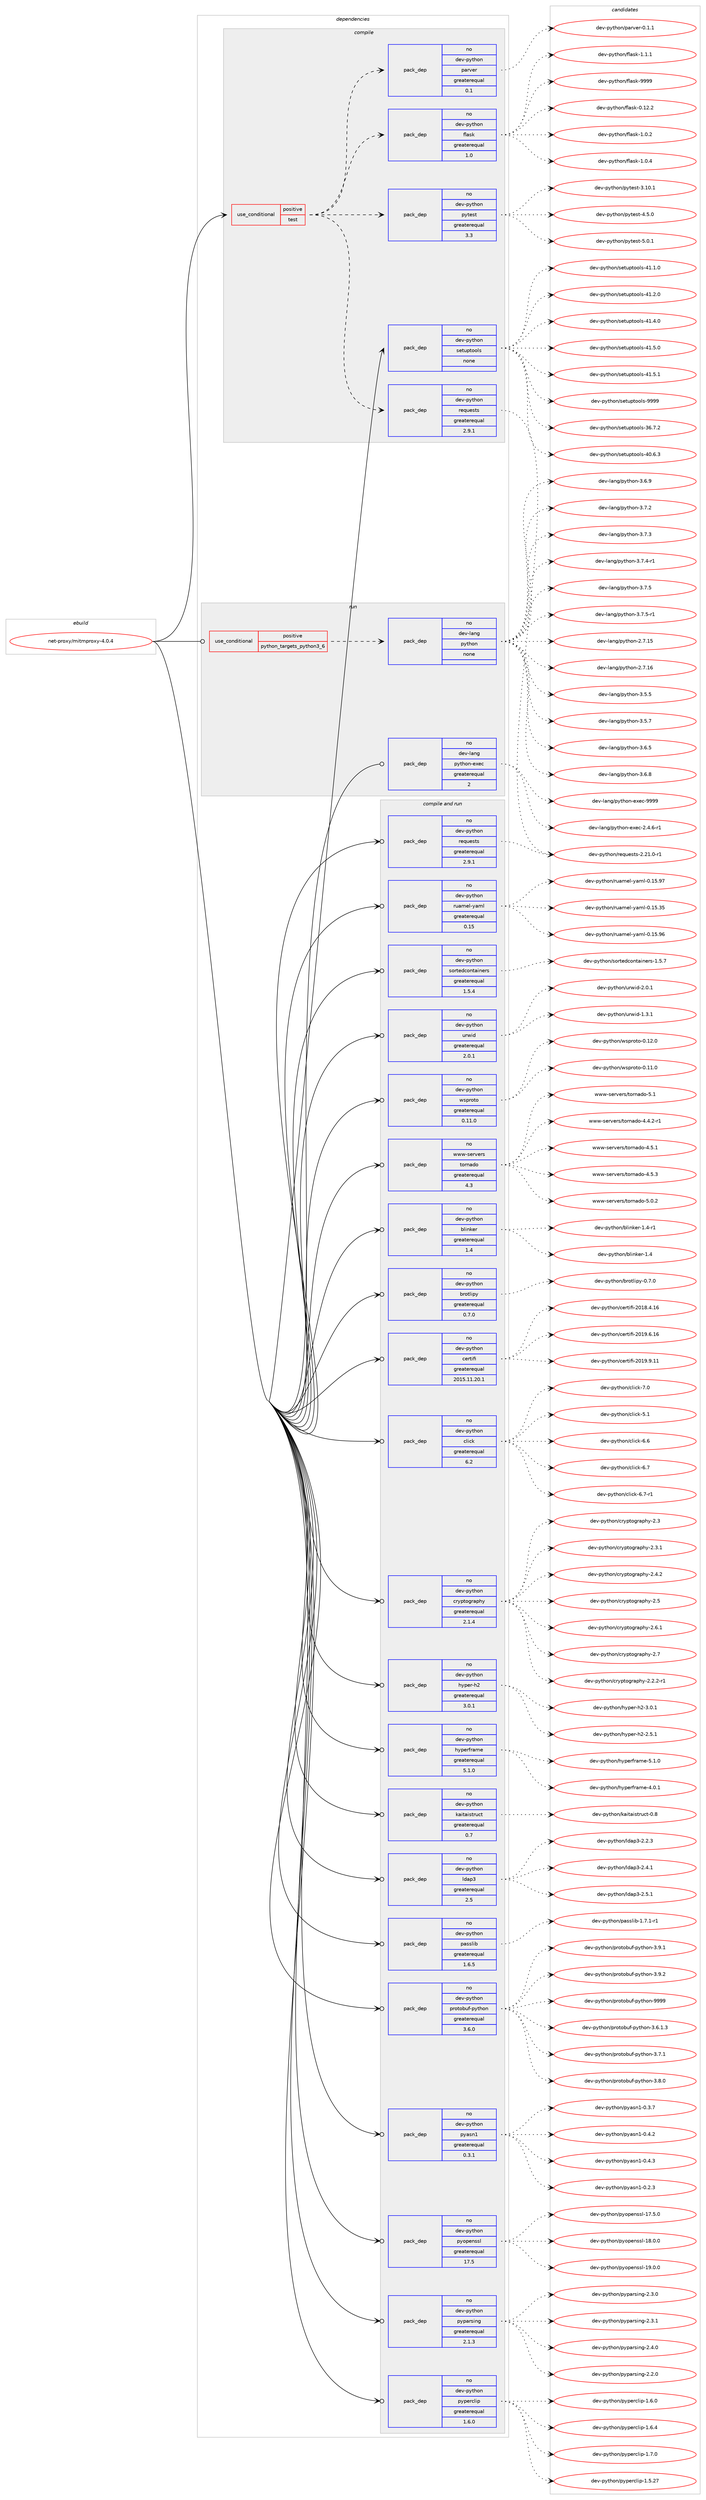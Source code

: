 digraph prolog {

# *************
# Graph options
# *************

newrank=true;
concentrate=true;
compound=true;
graph [rankdir=LR,fontname=Helvetica,fontsize=10,ranksep=1.5];#, ranksep=2.5, nodesep=0.2];
edge  [arrowhead=vee];
node  [fontname=Helvetica,fontsize=10];

# **********
# The ebuild
# **********

subgraph cluster_leftcol {
color=gray;
rank=same;
label=<<i>ebuild</i>>;
id [label="net-proxy/mitmproxy-4.0.4", color=red, width=4, href="../net-proxy/mitmproxy-4.0.4.svg"];
}

# ****************
# The dependencies
# ****************

subgraph cluster_midcol {
color=gray;
label=<<i>dependencies</i>>;
subgraph cluster_compile {
fillcolor="#eeeeee";
style=filled;
label=<<i>compile</i>>;
subgraph cond205374 {
dependency842184 [label=<<TABLE BORDER="0" CELLBORDER="1" CELLSPACING="0" CELLPADDING="4"><TR><TD ROWSPAN="3" CELLPADDING="10">use_conditional</TD></TR><TR><TD>positive</TD></TR><TR><TD>test</TD></TR></TABLE>>, shape=none, color=red];
subgraph pack621955 {
dependency842185 [label=<<TABLE BORDER="0" CELLBORDER="1" CELLSPACING="0" CELLPADDING="4" WIDTH="220"><TR><TD ROWSPAN="6" CELLPADDING="30">pack_dep</TD></TR><TR><TD WIDTH="110">no</TD></TR><TR><TD>dev-python</TD></TR><TR><TD>flask</TD></TR><TR><TD>greaterequal</TD></TR><TR><TD>1.0</TD></TR></TABLE>>, shape=none, color=blue];
}
dependency842184:e -> dependency842185:w [weight=20,style="dashed",arrowhead="vee"];
subgraph pack621956 {
dependency842186 [label=<<TABLE BORDER="0" CELLBORDER="1" CELLSPACING="0" CELLPADDING="4" WIDTH="220"><TR><TD ROWSPAN="6" CELLPADDING="30">pack_dep</TD></TR><TR><TD WIDTH="110">no</TD></TR><TR><TD>dev-python</TD></TR><TR><TD>parver</TD></TR><TR><TD>greaterequal</TD></TR><TR><TD>0.1</TD></TR></TABLE>>, shape=none, color=blue];
}
dependency842184:e -> dependency842186:w [weight=20,style="dashed",arrowhead="vee"];
subgraph pack621957 {
dependency842187 [label=<<TABLE BORDER="0" CELLBORDER="1" CELLSPACING="0" CELLPADDING="4" WIDTH="220"><TR><TD ROWSPAN="6" CELLPADDING="30">pack_dep</TD></TR><TR><TD WIDTH="110">no</TD></TR><TR><TD>dev-python</TD></TR><TR><TD>pytest</TD></TR><TR><TD>greaterequal</TD></TR><TR><TD>3.3</TD></TR></TABLE>>, shape=none, color=blue];
}
dependency842184:e -> dependency842187:w [weight=20,style="dashed",arrowhead="vee"];
subgraph pack621958 {
dependency842188 [label=<<TABLE BORDER="0" CELLBORDER="1" CELLSPACING="0" CELLPADDING="4" WIDTH="220"><TR><TD ROWSPAN="6" CELLPADDING="30">pack_dep</TD></TR><TR><TD WIDTH="110">no</TD></TR><TR><TD>dev-python</TD></TR><TR><TD>requests</TD></TR><TR><TD>greaterequal</TD></TR><TR><TD>2.9.1</TD></TR></TABLE>>, shape=none, color=blue];
}
dependency842184:e -> dependency842188:w [weight=20,style="dashed",arrowhead="vee"];
}
id:e -> dependency842184:w [weight=20,style="solid",arrowhead="vee"];
subgraph pack621959 {
dependency842189 [label=<<TABLE BORDER="0" CELLBORDER="1" CELLSPACING="0" CELLPADDING="4" WIDTH="220"><TR><TD ROWSPAN="6" CELLPADDING="30">pack_dep</TD></TR><TR><TD WIDTH="110">no</TD></TR><TR><TD>dev-python</TD></TR><TR><TD>setuptools</TD></TR><TR><TD>none</TD></TR><TR><TD></TD></TR></TABLE>>, shape=none, color=blue];
}
id:e -> dependency842189:w [weight=20,style="solid",arrowhead="vee"];
}
subgraph cluster_compileandrun {
fillcolor="#eeeeee";
style=filled;
label=<<i>compile and run</i>>;
subgraph pack621960 {
dependency842190 [label=<<TABLE BORDER="0" CELLBORDER="1" CELLSPACING="0" CELLPADDING="4" WIDTH="220"><TR><TD ROWSPAN="6" CELLPADDING="30">pack_dep</TD></TR><TR><TD WIDTH="110">no</TD></TR><TR><TD>dev-python</TD></TR><TR><TD>blinker</TD></TR><TR><TD>greaterequal</TD></TR><TR><TD>1.4</TD></TR></TABLE>>, shape=none, color=blue];
}
id:e -> dependency842190:w [weight=20,style="solid",arrowhead="odotvee"];
subgraph pack621961 {
dependency842191 [label=<<TABLE BORDER="0" CELLBORDER="1" CELLSPACING="0" CELLPADDING="4" WIDTH="220"><TR><TD ROWSPAN="6" CELLPADDING="30">pack_dep</TD></TR><TR><TD WIDTH="110">no</TD></TR><TR><TD>dev-python</TD></TR><TR><TD>brotlipy</TD></TR><TR><TD>greaterequal</TD></TR><TR><TD>0.7.0</TD></TR></TABLE>>, shape=none, color=blue];
}
id:e -> dependency842191:w [weight=20,style="solid",arrowhead="odotvee"];
subgraph pack621962 {
dependency842192 [label=<<TABLE BORDER="0" CELLBORDER="1" CELLSPACING="0" CELLPADDING="4" WIDTH="220"><TR><TD ROWSPAN="6" CELLPADDING="30">pack_dep</TD></TR><TR><TD WIDTH="110">no</TD></TR><TR><TD>dev-python</TD></TR><TR><TD>certifi</TD></TR><TR><TD>greaterequal</TD></TR><TR><TD>2015.11.20.1</TD></TR></TABLE>>, shape=none, color=blue];
}
id:e -> dependency842192:w [weight=20,style="solid",arrowhead="odotvee"];
subgraph pack621963 {
dependency842193 [label=<<TABLE BORDER="0" CELLBORDER="1" CELLSPACING="0" CELLPADDING="4" WIDTH="220"><TR><TD ROWSPAN="6" CELLPADDING="30">pack_dep</TD></TR><TR><TD WIDTH="110">no</TD></TR><TR><TD>dev-python</TD></TR><TR><TD>click</TD></TR><TR><TD>greaterequal</TD></TR><TR><TD>6.2</TD></TR></TABLE>>, shape=none, color=blue];
}
id:e -> dependency842193:w [weight=20,style="solid",arrowhead="odotvee"];
subgraph pack621964 {
dependency842194 [label=<<TABLE BORDER="0" CELLBORDER="1" CELLSPACING="0" CELLPADDING="4" WIDTH="220"><TR><TD ROWSPAN="6" CELLPADDING="30">pack_dep</TD></TR><TR><TD WIDTH="110">no</TD></TR><TR><TD>dev-python</TD></TR><TR><TD>cryptography</TD></TR><TR><TD>greaterequal</TD></TR><TR><TD>2.1.4</TD></TR></TABLE>>, shape=none, color=blue];
}
id:e -> dependency842194:w [weight=20,style="solid",arrowhead="odotvee"];
subgraph pack621965 {
dependency842195 [label=<<TABLE BORDER="0" CELLBORDER="1" CELLSPACING="0" CELLPADDING="4" WIDTH="220"><TR><TD ROWSPAN="6" CELLPADDING="30">pack_dep</TD></TR><TR><TD WIDTH="110">no</TD></TR><TR><TD>dev-python</TD></TR><TR><TD>hyper-h2</TD></TR><TR><TD>greaterequal</TD></TR><TR><TD>3.0.1</TD></TR></TABLE>>, shape=none, color=blue];
}
id:e -> dependency842195:w [weight=20,style="solid",arrowhead="odotvee"];
subgraph pack621966 {
dependency842196 [label=<<TABLE BORDER="0" CELLBORDER="1" CELLSPACING="0" CELLPADDING="4" WIDTH="220"><TR><TD ROWSPAN="6" CELLPADDING="30">pack_dep</TD></TR><TR><TD WIDTH="110">no</TD></TR><TR><TD>dev-python</TD></TR><TR><TD>hyperframe</TD></TR><TR><TD>greaterequal</TD></TR><TR><TD>5.1.0</TD></TR></TABLE>>, shape=none, color=blue];
}
id:e -> dependency842196:w [weight=20,style="solid",arrowhead="odotvee"];
subgraph pack621967 {
dependency842197 [label=<<TABLE BORDER="0" CELLBORDER="1" CELLSPACING="0" CELLPADDING="4" WIDTH="220"><TR><TD ROWSPAN="6" CELLPADDING="30">pack_dep</TD></TR><TR><TD WIDTH="110">no</TD></TR><TR><TD>dev-python</TD></TR><TR><TD>kaitaistruct</TD></TR><TR><TD>greaterequal</TD></TR><TR><TD>0.7</TD></TR></TABLE>>, shape=none, color=blue];
}
id:e -> dependency842197:w [weight=20,style="solid",arrowhead="odotvee"];
subgraph pack621968 {
dependency842198 [label=<<TABLE BORDER="0" CELLBORDER="1" CELLSPACING="0" CELLPADDING="4" WIDTH="220"><TR><TD ROWSPAN="6" CELLPADDING="30">pack_dep</TD></TR><TR><TD WIDTH="110">no</TD></TR><TR><TD>dev-python</TD></TR><TR><TD>ldap3</TD></TR><TR><TD>greaterequal</TD></TR><TR><TD>2.5</TD></TR></TABLE>>, shape=none, color=blue];
}
id:e -> dependency842198:w [weight=20,style="solid",arrowhead="odotvee"];
subgraph pack621969 {
dependency842199 [label=<<TABLE BORDER="0" CELLBORDER="1" CELLSPACING="0" CELLPADDING="4" WIDTH="220"><TR><TD ROWSPAN="6" CELLPADDING="30">pack_dep</TD></TR><TR><TD WIDTH="110">no</TD></TR><TR><TD>dev-python</TD></TR><TR><TD>passlib</TD></TR><TR><TD>greaterequal</TD></TR><TR><TD>1.6.5</TD></TR></TABLE>>, shape=none, color=blue];
}
id:e -> dependency842199:w [weight=20,style="solid",arrowhead="odotvee"];
subgraph pack621970 {
dependency842200 [label=<<TABLE BORDER="0" CELLBORDER="1" CELLSPACING="0" CELLPADDING="4" WIDTH="220"><TR><TD ROWSPAN="6" CELLPADDING="30">pack_dep</TD></TR><TR><TD WIDTH="110">no</TD></TR><TR><TD>dev-python</TD></TR><TR><TD>protobuf-python</TD></TR><TR><TD>greaterequal</TD></TR><TR><TD>3.6.0</TD></TR></TABLE>>, shape=none, color=blue];
}
id:e -> dependency842200:w [weight=20,style="solid",arrowhead="odotvee"];
subgraph pack621971 {
dependency842201 [label=<<TABLE BORDER="0" CELLBORDER="1" CELLSPACING="0" CELLPADDING="4" WIDTH="220"><TR><TD ROWSPAN="6" CELLPADDING="30">pack_dep</TD></TR><TR><TD WIDTH="110">no</TD></TR><TR><TD>dev-python</TD></TR><TR><TD>pyasn1</TD></TR><TR><TD>greaterequal</TD></TR><TR><TD>0.3.1</TD></TR></TABLE>>, shape=none, color=blue];
}
id:e -> dependency842201:w [weight=20,style="solid",arrowhead="odotvee"];
subgraph pack621972 {
dependency842202 [label=<<TABLE BORDER="0" CELLBORDER="1" CELLSPACING="0" CELLPADDING="4" WIDTH="220"><TR><TD ROWSPAN="6" CELLPADDING="30">pack_dep</TD></TR><TR><TD WIDTH="110">no</TD></TR><TR><TD>dev-python</TD></TR><TR><TD>pyopenssl</TD></TR><TR><TD>greaterequal</TD></TR><TR><TD>17.5</TD></TR></TABLE>>, shape=none, color=blue];
}
id:e -> dependency842202:w [weight=20,style="solid",arrowhead="odotvee"];
subgraph pack621973 {
dependency842203 [label=<<TABLE BORDER="0" CELLBORDER="1" CELLSPACING="0" CELLPADDING="4" WIDTH="220"><TR><TD ROWSPAN="6" CELLPADDING="30">pack_dep</TD></TR><TR><TD WIDTH="110">no</TD></TR><TR><TD>dev-python</TD></TR><TR><TD>pyparsing</TD></TR><TR><TD>greaterequal</TD></TR><TR><TD>2.1.3</TD></TR></TABLE>>, shape=none, color=blue];
}
id:e -> dependency842203:w [weight=20,style="solid",arrowhead="odotvee"];
subgraph pack621974 {
dependency842204 [label=<<TABLE BORDER="0" CELLBORDER="1" CELLSPACING="0" CELLPADDING="4" WIDTH="220"><TR><TD ROWSPAN="6" CELLPADDING="30">pack_dep</TD></TR><TR><TD WIDTH="110">no</TD></TR><TR><TD>dev-python</TD></TR><TR><TD>pyperclip</TD></TR><TR><TD>greaterequal</TD></TR><TR><TD>1.6.0</TD></TR></TABLE>>, shape=none, color=blue];
}
id:e -> dependency842204:w [weight=20,style="solid",arrowhead="odotvee"];
subgraph pack621975 {
dependency842205 [label=<<TABLE BORDER="0" CELLBORDER="1" CELLSPACING="0" CELLPADDING="4" WIDTH="220"><TR><TD ROWSPAN="6" CELLPADDING="30">pack_dep</TD></TR><TR><TD WIDTH="110">no</TD></TR><TR><TD>dev-python</TD></TR><TR><TD>requests</TD></TR><TR><TD>greaterequal</TD></TR><TR><TD>2.9.1</TD></TR></TABLE>>, shape=none, color=blue];
}
id:e -> dependency842205:w [weight=20,style="solid",arrowhead="odotvee"];
subgraph pack621976 {
dependency842206 [label=<<TABLE BORDER="0" CELLBORDER="1" CELLSPACING="0" CELLPADDING="4" WIDTH="220"><TR><TD ROWSPAN="6" CELLPADDING="30">pack_dep</TD></TR><TR><TD WIDTH="110">no</TD></TR><TR><TD>dev-python</TD></TR><TR><TD>ruamel-yaml</TD></TR><TR><TD>greaterequal</TD></TR><TR><TD>0.15</TD></TR></TABLE>>, shape=none, color=blue];
}
id:e -> dependency842206:w [weight=20,style="solid",arrowhead="odotvee"];
subgraph pack621977 {
dependency842207 [label=<<TABLE BORDER="0" CELLBORDER="1" CELLSPACING="0" CELLPADDING="4" WIDTH="220"><TR><TD ROWSPAN="6" CELLPADDING="30">pack_dep</TD></TR><TR><TD WIDTH="110">no</TD></TR><TR><TD>dev-python</TD></TR><TR><TD>sortedcontainers</TD></TR><TR><TD>greaterequal</TD></TR><TR><TD>1.5.4</TD></TR></TABLE>>, shape=none, color=blue];
}
id:e -> dependency842207:w [weight=20,style="solid",arrowhead="odotvee"];
subgraph pack621978 {
dependency842208 [label=<<TABLE BORDER="0" CELLBORDER="1" CELLSPACING="0" CELLPADDING="4" WIDTH="220"><TR><TD ROWSPAN="6" CELLPADDING="30">pack_dep</TD></TR><TR><TD WIDTH="110">no</TD></TR><TR><TD>dev-python</TD></TR><TR><TD>urwid</TD></TR><TR><TD>greaterequal</TD></TR><TR><TD>2.0.1</TD></TR></TABLE>>, shape=none, color=blue];
}
id:e -> dependency842208:w [weight=20,style="solid",arrowhead="odotvee"];
subgraph pack621979 {
dependency842209 [label=<<TABLE BORDER="0" CELLBORDER="1" CELLSPACING="0" CELLPADDING="4" WIDTH="220"><TR><TD ROWSPAN="6" CELLPADDING="30">pack_dep</TD></TR><TR><TD WIDTH="110">no</TD></TR><TR><TD>dev-python</TD></TR><TR><TD>wsproto</TD></TR><TR><TD>greaterequal</TD></TR><TR><TD>0.11.0</TD></TR></TABLE>>, shape=none, color=blue];
}
id:e -> dependency842209:w [weight=20,style="solid",arrowhead="odotvee"];
subgraph pack621980 {
dependency842210 [label=<<TABLE BORDER="0" CELLBORDER="1" CELLSPACING="0" CELLPADDING="4" WIDTH="220"><TR><TD ROWSPAN="6" CELLPADDING="30">pack_dep</TD></TR><TR><TD WIDTH="110">no</TD></TR><TR><TD>www-servers</TD></TR><TR><TD>tornado</TD></TR><TR><TD>greaterequal</TD></TR><TR><TD>4.3</TD></TR></TABLE>>, shape=none, color=blue];
}
id:e -> dependency842210:w [weight=20,style="solid",arrowhead="odotvee"];
}
subgraph cluster_run {
fillcolor="#eeeeee";
style=filled;
label=<<i>run</i>>;
subgraph cond205375 {
dependency842211 [label=<<TABLE BORDER="0" CELLBORDER="1" CELLSPACING="0" CELLPADDING="4"><TR><TD ROWSPAN="3" CELLPADDING="10">use_conditional</TD></TR><TR><TD>positive</TD></TR><TR><TD>python_targets_python3_6</TD></TR></TABLE>>, shape=none, color=red];
subgraph pack621981 {
dependency842212 [label=<<TABLE BORDER="0" CELLBORDER="1" CELLSPACING="0" CELLPADDING="4" WIDTH="220"><TR><TD ROWSPAN="6" CELLPADDING="30">pack_dep</TD></TR><TR><TD WIDTH="110">no</TD></TR><TR><TD>dev-lang</TD></TR><TR><TD>python</TD></TR><TR><TD>none</TD></TR><TR><TD></TD></TR></TABLE>>, shape=none, color=blue];
}
dependency842211:e -> dependency842212:w [weight=20,style="dashed",arrowhead="vee"];
}
id:e -> dependency842211:w [weight=20,style="solid",arrowhead="odot"];
subgraph pack621982 {
dependency842213 [label=<<TABLE BORDER="0" CELLBORDER="1" CELLSPACING="0" CELLPADDING="4" WIDTH="220"><TR><TD ROWSPAN="6" CELLPADDING="30">pack_dep</TD></TR><TR><TD WIDTH="110">no</TD></TR><TR><TD>dev-lang</TD></TR><TR><TD>python-exec</TD></TR><TR><TD>greaterequal</TD></TR><TR><TD>2</TD></TR></TABLE>>, shape=none, color=blue];
}
id:e -> dependency842213:w [weight=20,style="solid",arrowhead="odot"];
}
}

# **************
# The candidates
# **************

subgraph cluster_choices {
rank=same;
color=gray;
label=<<i>candidates</i>>;

subgraph choice621955 {
color=black;
nodesep=1;
choice10010111845112121116104111110471021089711510745484649504650 [label="dev-python/flask-0.12.2", color=red, width=4,href="../dev-python/flask-0.12.2.svg"];
choice100101118451121211161041111104710210897115107454946484650 [label="dev-python/flask-1.0.2", color=red, width=4,href="../dev-python/flask-1.0.2.svg"];
choice100101118451121211161041111104710210897115107454946484652 [label="dev-python/flask-1.0.4", color=red, width=4,href="../dev-python/flask-1.0.4.svg"];
choice100101118451121211161041111104710210897115107454946494649 [label="dev-python/flask-1.1.1", color=red, width=4,href="../dev-python/flask-1.1.1.svg"];
choice1001011184511212111610411111047102108971151074557575757 [label="dev-python/flask-9999", color=red, width=4,href="../dev-python/flask-9999.svg"];
dependency842185:e -> choice10010111845112121116104111110471021089711510745484649504650:w [style=dotted,weight="100"];
dependency842185:e -> choice100101118451121211161041111104710210897115107454946484650:w [style=dotted,weight="100"];
dependency842185:e -> choice100101118451121211161041111104710210897115107454946484652:w [style=dotted,weight="100"];
dependency842185:e -> choice100101118451121211161041111104710210897115107454946494649:w [style=dotted,weight="100"];
dependency842185:e -> choice1001011184511212111610411111047102108971151074557575757:w [style=dotted,weight="100"];
}
subgraph choice621956 {
color=black;
nodesep=1;
choice100101118451121211161041111104711297114118101114454846494649 [label="dev-python/parver-0.1.1", color=red, width=4,href="../dev-python/parver-0.1.1.svg"];
dependency842186:e -> choice100101118451121211161041111104711297114118101114454846494649:w [style=dotted,weight="100"];
}
subgraph choice621957 {
color=black;
nodesep=1;
choice100101118451121211161041111104711212111610111511645514649484649 [label="dev-python/pytest-3.10.1", color=red, width=4,href="../dev-python/pytest-3.10.1.svg"];
choice1001011184511212111610411111047112121116101115116455246534648 [label="dev-python/pytest-4.5.0", color=red, width=4,href="../dev-python/pytest-4.5.0.svg"];
choice1001011184511212111610411111047112121116101115116455346484649 [label="dev-python/pytest-5.0.1", color=red, width=4,href="../dev-python/pytest-5.0.1.svg"];
dependency842187:e -> choice100101118451121211161041111104711212111610111511645514649484649:w [style=dotted,weight="100"];
dependency842187:e -> choice1001011184511212111610411111047112121116101115116455246534648:w [style=dotted,weight="100"];
dependency842187:e -> choice1001011184511212111610411111047112121116101115116455346484649:w [style=dotted,weight="100"];
}
subgraph choice621958 {
color=black;
nodesep=1;
choice1001011184511212111610411111047114101113117101115116115455046504946484511449 [label="dev-python/requests-2.21.0-r1", color=red, width=4,href="../dev-python/requests-2.21.0-r1.svg"];
dependency842188:e -> choice1001011184511212111610411111047114101113117101115116115455046504946484511449:w [style=dotted,weight="100"];
}
subgraph choice621959 {
color=black;
nodesep=1;
choice100101118451121211161041111104711510111611711211611111110811545515446554650 [label="dev-python/setuptools-36.7.2", color=red, width=4,href="../dev-python/setuptools-36.7.2.svg"];
choice100101118451121211161041111104711510111611711211611111110811545524846544651 [label="dev-python/setuptools-40.6.3", color=red, width=4,href="../dev-python/setuptools-40.6.3.svg"];
choice100101118451121211161041111104711510111611711211611111110811545524946494648 [label="dev-python/setuptools-41.1.0", color=red, width=4,href="../dev-python/setuptools-41.1.0.svg"];
choice100101118451121211161041111104711510111611711211611111110811545524946504648 [label="dev-python/setuptools-41.2.0", color=red, width=4,href="../dev-python/setuptools-41.2.0.svg"];
choice100101118451121211161041111104711510111611711211611111110811545524946524648 [label="dev-python/setuptools-41.4.0", color=red, width=4,href="../dev-python/setuptools-41.4.0.svg"];
choice100101118451121211161041111104711510111611711211611111110811545524946534648 [label="dev-python/setuptools-41.5.0", color=red, width=4,href="../dev-python/setuptools-41.5.0.svg"];
choice100101118451121211161041111104711510111611711211611111110811545524946534649 [label="dev-python/setuptools-41.5.1", color=red, width=4,href="../dev-python/setuptools-41.5.1.svg"];
choice10010111845112121116104111110471151011161171121161111111081154557575757 [label="dev-python/setuptools-9999", color=red, width=4,href="../dev-python/setuptools-9999.svg"];
dependency842189:e -> choice100101118451121211161041111104711510111611711211611111110811545515446554650:w [style=dotted,weight="100"];
dependency842189:e -> choice100101118451121211161041111104711510111611711211611111110811545524846544651:w [style=dotted,weight="100"];
dependency842189:e -> choice100101118451121211161041111104711510111611711211611111110811545524946494648:w [style=dotted,weight="100"];
dependency842189:e -> choice100101118451121211161041111104711510111611711211611111110811545524946504648:w [style=dotted,weight="100"];
dependency842189:e -> choice100101118451121211161041111104711510111611711211611111110811545524946524648:w [style=dotted,weight="100"];
dependency842189:e -> choice100101118451121211161041111104711510111611711211611111110811545524946534648:w [style=dotted,weight="100"];
dependency842189:e -> choice100101118451121211161041111104711510111611711211611111110811545524946534649:w [style=dotted,weight="100"];
dependency842189:e -> choice10010111845112121116104111110471151011161171121161111111081154557575757:w [style=dotted,weight="100"];
}
subgraph choice621960 {
color=black;
nodesep=1;
choice10010111845112121116104111110479810810511010710111445494652 [label="dev-python/blinker-1.4", color=red, width=4,href="../dev-python/blinker-1.4.svg"];
choice100101118451121211161041111104798108105110107101114454946524511449 [label="dev-python/blinker-1.4-r1", color=red, width=4,href="../dev-python/blinker-1.4-r1.svg"];
dependency842190:e -> choice10010111845112121116104111110479810810511010710111445494652:w [style=dotted,weight="100"];
dependency842190:e -> choice100101118451121211161041111104798108105110107101114454946524511449:w [style=dotted,weight="100"];
}
subgraph choice621961 {
color=black;
nodesep=1;
choice100101118451121211161041111104798114111116108105112121454846554648 [label="dev-python/brotlipy-0.7.0", color=red, width=4,href="../dev-python/brotlipy-0.7.0.svg"];
dependency842191:e -> choice100101118451121211161041111104798114111116108105112121454846554648:w [style=dotted,weight="100"];
}
subgraph choice621962 {
color=black;
nodesep=1;
choice10010111845112121116104111110479910111411610510210545504849564652464954 [label="dev-python/certifi-2018.4.16", color=red, width=4,href="../dev-python/certifi-2018.4.16.svg"];
choice10010111845112121116104111110479910111411610510210545504849574654464954 [label="dev-python/certifi-2019.6.16", color=red, width=4,href="../dev-python/certifi-2019.6.16.svg"];
choice10010111845112121116104111110479910111411610510210545504849574657464949 [label="dev-python/certifi-2019.9.11", color=red, width=4,href="../dev-python/certifi-2019.9.11.svg"];
dependency842192:e -> choice10010111845112121116104111110479910111411610510210545504849564652464954:w [style=dotted,weight="100"];
dependency842192:e -> choice10010111845112121116104111110479910111411610510210545504849574654464954:w [style=dotted,weight="100"];
dependency842192:e -> choice10010111845112121116104111110479910111411610510210545504849574657464949:w [style=dotted,weight="100"];
}
subgraph choice621963 {
color=black;
nodesep=1;
choice1001011184511212111610411111047991081059910745534649 [label="dev-python/click-5.1", color=red, width=4,href="../dev-python/click-5.1.svg"];
choice1001011184511212111610411111047991081059910745544654 [label="dev-python/click-6.6", color=red, width=4,href="../dev-python/click-6.6.svg"];
choice1001011184511212111610411111047991081059910745544655 [label="dev-python/click-6.7", color=red, width=4,href="../dev-python/click-6.7.svg"];
choice10010111845112121116104111110479910810599107455446554511449 [label="dev-python/click-6.7-r1", color=red, width=4,href="../dev-python/click-6.7-r1.svg"];
choice1001011184511212111610411111047991081059910745554648 [label="dev-python/click-7.0", color=red, width=4,href="../dev-python/click-7.0.svg"];
dependency842193:e -> choice1001011184511212111610411111047991081059910745534649:w [style=dotted,weight="100"];
dependency842193:e -> choice1001011184511212111610411111047991081059910745544654:w [style=dotted,weight="100"];
dependency842193:e -> choice1001011184511212111610411111047991081059910745544655:w [style=dotted,weight="100"];
dependency842193:e -> choice10010111845112121116104111110479910810599107455446554511449:w [style=dotted,weight="100"];
dependency842193:e -> choice1001011184511212111610411111047991081059910745554648:w [style=dotted,weight="100"];
}
subgraph choice621964 {
color=black;
nodesep=1;
choice100101118451121211161041111104799114121112116111103114971121041214550465046504511449 [label="dev-python/cryptography-2.2.2-r1", color=red, width=4,href="../dev-python/cryptography-2.2.2-r1.svg"];
choice1001011184511212111610411111047991141211121161111031149711210412145504651 [label="dev-python/cryptography-2.3", color=red, width=4,href="../dev-python/cryptography-2.3.svg"];
choice10010111845112121116104111110479911412111211611110311497112104121455046514649 [label="dev-python/cryptography-2.3.1", color=red, width=4,href="../dev-python/cryptography-2.3.1.svg"];
choice10010111845112121116104111110479911412111211611110311497112104121455046524650 [label="dev-python/cryptography-2.4.2", color=red, width=4,href="../dev-python/cryptography-2.4.2.svg"];
choice1001011184511212111610411111047991141211121161111031149711210412145504653 [label="dev-python/cryptography-2.5", color=red, width=4,href="../dev-python/cryptography-2.5.svg"];
choice10010111845112121116104111110479911412111211611110311497112104121455046544649 [label="dev-python/cryptography-2.6.1", color=red, width=4,href="../dev-python/cryptography-2.6.1.svg"];
choice1001011184511212111610411111047991141211121161111031149711210412145504655 [label="dev-python/cryptography-2.7", color=red, width=4,href="../dev-python/cryptography-2.7.svg"];
dependency842194:e -> choice100101118451121211161041111104799114121112116111103114971121041214550465046504511449:w [style=dotted,weight="100"];
dependency842194:e -> choice1001011184511212111610411111047991141211121161111031149711210412145504651:w [style=dotted,weight="100"];
dependency842194:e -> choice10010111845112121116104111110479911412111211611110311497112104121455046514649:w [style=dotted,weight="100"];
dependency842194:e -> choice10010111845112121116104111110479911412111211611110311497112104121455046524650:w [style=dotted,weight="100"];
dependency842194:e -> choice1001011184511212111610411111047991141211121161111031149711210412145504653:w [style=dotted,weight="100"];
dependency842194:e -> choice10010111845112121116104111110479911412111211611110311497112104121455046544649:w [style=dotted,weight="100"];
dependency842194:e -> choice1001011184511212111610411111047991141211121161111031149711210412145504655:w [style=dotted,weight="100"];
}
subgraph choice621965 {
color=black;
nodesep=1;
choice10010111845112121116104111110471041211121011144510450455046534649 [label="dev-python/hyper-h2-2.5.1", color=red, width=4,href="../dev-python/hyper-h2-2.5.1.svg"];
choice10010111845112121116104111110471041211121011144510450455146484649 [label="dev-python/hyper-h2-3.0.1", color=red, width=4,href="../dev-python/hyper-h2-3.0.1.svg"];
dependency842195:e -> choice10010111845112121116104111110471041211121011144510450455046534649:w [style=dotted,weight="100"];
dependency842195:e -> choice10010111845112121116104111110471041211121011144510450455146484649:w [style=dotted,weight="100"];
}
subgraph choice621966 {
color=black;
nodesep=1;
choice100101118451121211161041111104710412111210111410211497109101455246484649 [label="dev-python/hyperframe-4.0.1", color=red, width=4,href="../dev-python/hyperframe-4.0.1.svg"];
choice100101118451121211161041111104710412111210111410211497109101455346494648 [label="dev-python/hyperframe-5.1.0", color=red, width=4,href="../dev-python/hyperframe-5.1.0.svg"];
dependency842196:e -> choice100101118451121211161041111104710412111210111410211497109101455246484649:w [style=dotted,weight="100"];
dependency842196:e -> choice100101118451121211161041111104710412111210111410211497109101455346494648:w [style=dotted,weight="100"];
}
subgraph choice621967 {
color=black;
nodesep=1;
choice100101118451121211161041111104710797105116971051151161141179911645484656 [label="dev-python/kaitaistruct-0.8", color=red, width=4,href="../dev-python/kaitaistruct-0.8.svg"];
dependency842197:e -> choice100101118451121211161041111104710797105116971051151161141179911645484656:w [style=dotted,weight="100"];
}
subgraph choice621968 {
color=black;
nodesep=1;
choice10010111845112121116104111110471081009711251455046504651 [label="dev-python/ldap3-2.2.3", color=red, width=4,href="../dev-python/ldap3-2.2.3.svg"];
choice10010111845112121116104111110471081009711251455046524649 [label="dev-python/ldap3-2.4.1", color=red, width=4,href="../dev-python/ldap3-2.4.1.svg"];
choice10010111845112121116104111110471081009711251455046534649 [label="dev-python/ldap3-2.5.1", color=red, width=4,href="../dev-python/ldap3-2.5.1.svg"];
dependency842198:e -> choice10010111845112121116104111110471081009711251455046504651:w [style=dotted,weight="100"];
dependency842198:e -> choice10010111845112121116104111110471081009711251455046524649:w [style=dotted,weight="100"];
dependency842198:e -> choice10010111845112121116104111110471081009711251455046534649:w [style=dotted,weight="100"];
}
subgraph choice621969 {
color=black;
nodesep=1;
choice100101118451121211161041111104711297115115108105984549465546494511449 [label="dev-python/passlib-1.7.1-r1", color=red, width=4,href="../dev-python/passlib-1.7.1-r1.svg"];
dependency842199:e -> choice100101118451121211161041111104711297115115108105984549465546494511449:w [style=dotted,weight="100"];
}
subgraph choice621970 {
color=black;
nodesep=1;
choice100101118451121211161041111104711211411111611198117102451121211161041111104551465446494651 [label="dev-python/protobuf-python-3.6.1.3", color=red, width=4,href="../dev-python/protobuf-python-3.6.1.3.svg"];
choice10010111845112121116104111110471121141111161119811710245112121116104111110455146554649 [label="dev-python/protobuf-python-3.7.1", color=red, width=4,href="../dev-python/protobuf-python-3.7.1.svg"];
choice10010111845112121116104111110471121141111161119811710245112121116104111110455146564648 [label="dev-python/protobuf-python-3.8.0", color=red, width=4,href="../dev-python/protobuf-python-3.8.0.svg"];
choice10010111845112121116104111110471121141111161119811710245112121116104111110455146574649 [label="dev-python/protobuf-python-3.9.1", color=red, width=4,href="../dev-python/protobuf-python-3.9.1.svg"];
choice10010111845112121116104111110471121141111161119811710245112121116104111110455146574650 [label="dev-python/protobuf-python-3.9.2", color=red, width=4,href="../dev-python/protobuf-python-3.9.2.svg"];
choice100101118451121211161041111104711211411111611198117102451121211161041111104557575757 [label="dev-python/protobuf-python-9999", color=red, width=4,href="../dev-python/protobuf-python-9999.svg"];
dependency842200:e -> choice100101118451121211161041111104711211411111611198117102451121211161041111104551465446494651:w [style=dotted,weight="100"];
dependency842200:e -> choice10010111845112121116104111110471121141111161119811710245112121116104111110455146554649:w [style=dotted,weight="100"];
dependency842200:e -> choice10010111845112121116104111110471121141111161119811710245112121116104111110455146564648:w [style=dotted,weight="100"];
dependency842200:e -> choice10010111845112121116104111110471121141111161119811710245112121116104111110455146574649:w [style=dotted,weight="100"];
dependency842200:e -> choice10010111845112121116104111110471121141111161119811710245112121116104111110455146574650:w [style=dotted,weight="100"];
dependency842200:e -> choice100101118451121211161041111104711211411111611198117102451121211161041111104557575757:w [style=dotted,weight="100"];
}
subgraph choice621971 {
color=black;
nodesep=1;
choice10010111845112121116104111110471121219711511049454846504651 [label="dev-python/pyasn1-0.2.3", color=red, width=4,href="../dev-python/pyasn1-0.2.3.svg"];
choice10010111845112121116104111110471121219711511049454846514655 [label="dev-python/pyasn1-0.3.7", color=red, width=4,href="../dev-python/pyasn1-0.3.7.svg"];
choice10010111845112121116104111110471121219711511049454846524650 [label="dev-python/pyasn1-0.4.2", color=red, width=4,href="../dev-python/pyasn1-0.4.2.svg"];
choice10010111845112121116104111110471121219711511049454846524651 [label="dev-python/pyasn1-0.4.3", color=red, width=4,href="../dev-python/pyasn1-0.4.3.svg"];
dependency842201:e -> choice10010111845112121116104111110471121219711511049454846504651:w [style=dotted,weight="100"];
dependency842201:e -> choice10010111845112121116104111110471121219711511049454846514655:w [style=dotted,weight="100"];
dependency842201:e -> choice10010111845112121116104111110471121219711511049454846524650:w [style=dotted,weight="100"];
dependency842201:e -> choice10010111845112121116104111110471121219711511049454846524651:w [style=dotted,weight="100"];
}
subgraph choice621972 {
color=black;
nodesep=1;
choice100101118451121211161041111104711212111111210111011511510845495546534648 [label="dev-python/pyopenssl-17.5.0", color=red, width=4,href="../dev-python/pyopenssl-17.5.0.svg"];
choice100101118451121211161041111104711212111111210111011511510845495646484648 [label="dev-python/pyopenssl-18.0.0", color=red, width=4,href="../dev-python/pyopenssl-18.0.0.svg"];
choice100101118451121211161041111104711212111111210111011511510845495746484648 [label="dev-python/pyopenssl-19.0.0", color=red, width=4,href="../dev-python/pyopenssl-19.0.0.svg"];
dependency842202:e -> choice100101118451121211161041111104711212111111210111011511510845495546534648:w [style=dotted,weight="100"];
dependency842202:e -> choice100101118451121211161041111104711212111111210111011511510845495646484648:w [style=dotted,weight="100"];
dependency842202:e -> choice100101118451121211161041111104711212111111210111011511510845495746484648:w [style=dotted,weight="100"];
}
subgraph choice621973 {
color=black;
nodesep=1;
choice100101118451121211161041111104711212111297114115105110103455046504648 [label="dev-python/pyparsing-2.2.0", color=red, width=4,href="../dev-python/pyparsing-2.2.0.svg"];
choice100101118451121211161041111104711212111297114115105110103455046514648 [label="dev-python/pyparsing-2.3.0", color=red, width=4,href="../dev-python/pyparsing-2.3.0.svg"];
choice100101118451121211161041111104711212111297114115105110103455046514649 [label="dev-python/pyparsing-2.3.1", color=red, width=4,href="../dev-python/pyparsing-2.3.1.svg"];
choice100101118451121211161041111104711212111297114115105110103455046524648 [label="dev-python/pyparsing-2.4.0", color=red, width=4,href="../dev-python/pyparsing-2.4.0.svg"];
dependency842203:e -> choice100101118451121211161041111104711212111297114115105110103455046504648:w [style=dotted,weight="100"];
dependency842203:e -> choice100101118451121211161041111104711212111297114115105110103455046514648:w [style=dotted,weight="100"];
dependency842203:e -> choice100101118451121211161041111104711212111297114115105110103455046514649:w [style=dotted,weight="100"];
dependency842203:e -> choice100101118451121211161041111104711212111297114115105110103455046524648:w [style=dotted,weight="100"];
}
subgraph choice621974 {
color=black;
nodesep=1;
choice10010111845112121116104111110471121211121011149910810511245494653465055 [label="dev-python/pyperclip-1.5.27", color=red, width=4,href="../dev-python/pyperclip-1.5.27.svg"];
choice100101118451121211161041111104711212111210111499108105112454946544648 [label="dev-python/pyperclip-1.6.0", color=red, width=4,href="../dev-python/pyperclip-1.6.0.svg"];
choice100101118451121211161041111104711212111210111499108105112454946544652 [label="dev-python/pyperclip-1.6.4", color=red, width=4,href="../dev-python/pyperclip-1.6.4.svg"];
choice100101118451121211161041111104711212111210111499108105112454946554648 [label="dev-python/pyperclip-1.7.0", color=red, width=4,href="../dev-python/pyperclip-1.7.0.svg"];
dependency842204:e -> choice10010111845112121116104111110471121211121011149910810511245494653465055:w [style=dotted,weight="100"];
dependency842204:e -> choice100101118451121211161041111104711212111210111499108105112454946544648:w [style=dotted,weight="100"];
dependency842204:e -> choice100101118451121211161041111104711212111210111499108105112454946544652:w [style=dotted,weight="100"];
dependency842204:e -> choice100101118451121211161041111104711212111210111499108105112454946554648:w [style=dotted,weight="100"];
}
subgraph choice621975 {
color=black;
nodesep=1;
choice1001011184511212111610411111047114101113117101115116115455046504946484511449 [label="dev-python/requests-2.21.0-r1", color=red, width=4,href="../dev-python/requests-2.21.0-r1.svg"];
dependency842205:e -> choice1001011184511212111610411111047114101113117101115116115455046504946484511449:w [style=dotted,weight="100"];
}
subgraph choice621976 {
color=black;
nodesep=1;
choice10010111845112121116104111110471141179710910110845121971091084548464953465153 [label="dev-python/ruamel-yaml-0.15.35", color=red, width=4,href="../dev-python/ruamel-yaml-0.15.35.svg"];
choice10010111845112121116104111110471141179710910110845121971091084548464953465754 [label="dev-python/ruamel-yaml-0.15.96", color=red, width=4,href="../dev-python/ruamel-yaml-0.15.96.svg"];
choice10010111845112121116104111110471141179710910110845121971091084548464953465755 [label="dev-python/ruamel-yaml-0.15.97", color=red, width=4,href="../dev-python/ruamel-yaml-0.15.97.svg"];
dependency842206:e -> choice10010111845112121116104111110471141179710910110845121971091084548464953465153:w [style=dotted,weight="100"];
dependency842206:e -> choice10010111845112121116104111110471141179710910110845121971091084548464953465754:w [style=dotted,weight="100"];
dependency842206:e -> choice10010111845112121116104111110471141179710910110845121971091084548464953465755:w [style=dotted,weight="100"];
}
subgraph choice621977 {
color=black;
nodesep=1;
choice10010111845112121116104111110471151111141161011009911111011697105110101114115454946534655 [label="dev-python/sortedcontainers-1.5.7", color=red, width=4,href="../dev-python/sortedcontainers-1.5.7.svg"];
dependency842207:e -> choice10010111845112121116104111110471151111141161011009911111011697105110101114115454946534655:w [style=dotted,weight="100"];
}
subgraph choice621978 {
color=black;
nodesep=1;
choice1001011184511212111610411111047117114119105100454946514649 [label="dev-python/urwid-1.3.1", color=red, width=4,href="../dev-python/urwid-1.3.1.svg"];
choice1001011184511212111610411111047117114119105100455046484649 [label="dev-python/urwid-2.0.1", color=red, width=4,href="../dev-python/urwid-2.0.1.svg"];
dependency842208:e -> choice1001011184511212111610411111047117114119105100454946514649:w [style=dotted,weight="100"];
dependency842208:e -> choice1001011184511212111610411111047117114119105100455046484649:w [style=dotted,weight="100"];
}
subgraph choice621979 {
color=black;
nodesep=1;
choice100101118451121211161041111104711911511211411111611145484649494648 [label="dev-python/wsproto-0.11.0", color=red, width=4,href="../dev-python/wsproto-0.11.0.svg"];
choice100101118451121211161041111104711911511211411111611145484649504648 [label="dev-python/wsproto-0.12.0", color=red, width=4,href="../dev-python/wsproto-0.12.0.svg"];
dependency842209:e -> choice100101118451121211161041111104711911511211411111611145484649494648:w [style=dotted,weight="100"];
dependency842209:e -> choice100101118451121211161041111104711911511211411111611145484649504648:w [style=dotted,weight="100"];
}
subgraph choice621980 {
color=black;
nodesep=1;
choice1191191194511510111411810111411547116111114110971001114552465246504511449 [label="www-servers/tornado-4.4.2-r1", color=red, width=4,href="../www-servers/tornado-4.4.2-r1.svg"];
choice119119119451151011141181011141154711611111411097100111455246534649 [label="www-servers/tornado-4.5.1", color=red, width=4,href="../www-servers/tornado-4.5.1.svg"];
choice119119119451151011141181011141154711611111411097100111455246534651 [label="www-servers/tornado-4.5.3", color=red, width=4,href="../www-servers/tornado-4.5.3.svg"];
choice119119119451151011141181011141154711611111411097100111455346484650 [label="www-servers/tornado-5.0.2", color=red, width=4,href="../www-servers/tornado-5.0.2.svg"];
choice11911911945115101114118101114115471161111141109710011145534649 [label="www-servers/tornado-5.1", color=red, width=4,href="../www-servers/tornado-5.1.svg"];
dependency842210:e -> choice1191191194511510111411810111411547116111114110971001114552465246504511449:w [style=dotted,weight="100"];
dependency842210:e -> choice119119119451151011141181011141154711611111411097100111455246534649:w [style=dotted,weight="100"];
dependency842210:e -> choice119119119451151011141181011141154711611111411097100111455246534651:w [style=dotted,weight="100"];
dependency842210:e -> choice119119119451151011141181011141154711611111411097100111455346484650:w [style=dotted,weight="100"];
dependency842210:e -> choice11911911945115101114118101114115471161111141109710011145534649:w [style=dotted,weight="100"];
}
subgraph choice621981 {
color=black;
nodesep=1;
choice10010111845108971101034711212111610411111045504655464953 [label="dev-lang/python-2.7.15", color=red, width=4,href="../dev-lang/python-2.7.15.svg"];
choice10010111845108971101034711212111610411111045504655464954 [label="dev-lang/python-2.7.16", color=red, width=4,href="../dev-lang/python-2.7.16.svg"];
choice100101118451089711010347112121116104111110455146534653 [label="dev-lang/python-3.5.5", color=red, width=4,href="../dev-lang/python-3.5.5.svg"];
choice100101118451089711010347112121116104111110455146534655 [label="dev-lang/python-3.5.7", color=red, width=4,href="../dev-lang/python-3.5.7.svg"];
choice100101118451089711010347112121116104111110455146544653 [label="dev-lang/python-3.6.5", color=red, width=4,href="../dev-lang/python-3.6.5.svg"];
choice100101118451089711010347112121116104111110455146544656 [label="dev-lang/python-3.6.8", color=red, width=4,href="../dev-lang/python-3.6.8.svg"];
choice100101118451089711010347112121116104111110455146544657 [label="dev-lang/python-3.6.9", color=red, width=4,href="../dev-lang/python-3.6.9.svg"];
choice100101118451089711010347112121116104111110455146554650 [label="dev-lang/python-3.7.2", color=red, width=4,href="../dev-lang/python-3.7.2.svg"];
choice100101118451089711010347112121116104111110455146554651 [label="dev-lang/python-3.7.3", color=red, width=4,href="../dev-lang/python-3.7.3.svg"];
choice1001011184510897110103471121211161041111104551465546524511449 [label="dev-lang/python-3.7.4-r1", color=red, width=4,href="../dev-lang/python-3.7.4-r1.svg"];
choice100101118451089711010347112121116104111110455146554653 [label="dev-lang/python-3.7.5", color=red, width=4,href="../dev-lang/python-3.7.5.svg"];
choice1001011184510897110103471121211161041111104551465546534511449 [label="dev-lang/python-3.7.5-r1", color=red, width=4,href="../dev-lang/python-3.7.5-r1.svg"];
dependency842212:e -> choice10010111845108971101034711212111610411111045504655464953:w [style=dotted,weight="100"];
dependency842212:e -> choice10010111845108971101034711212111610411111045504655464954:w [style=dotted,weight="100"];
dependency842212:e -> choice100101118451089711010347112121116104111110455146534653:w [style=dotted,weight="100"];
dependency842212:e -> choice100101118451089711010347112121116104111110455146534655:w [style=dotted,weight="100"];
dependency842212:e -> choice100101118451089711010347112121116104111110455146544653:w [style=dotted,weight="100"];
dependency842212:e -> choice100101118451089711010347112121116104111110455146544656:w [style=dotted,weight="100"];
dependency842212:e -> choice100101118451089711010347112121116104111110455146544657:w [style=dotted,weight="100"];
dependency842212:e -> choice100101118451089711010347112121116104111110455146554650:w [style=dotted,weight="100"];
dependency842212:e -> choice100101118451089711010347112121116104111110455146554651:w [style=dotted,weight="100"];
dependency842212:e -> choice1001011184510897110103471121211161041111104551465546524511449:w [style=dotted,weight="100"];
dependency842212:e -> choice100101118451089711010347112121116104111110455146554653:w [style=dotted,weight="100"];
dependency842212:e -> choice1001011184510897110103471121211161041111104551465546534511449:w [style=dotted,weight="100"];
}
subgraph choice621982 {
color=black;
nodesep=1;
choice10010111845108971101034711212111610411111045101120101994550465246544511449 [label="dev-lang/python-exec-2.4.6-r1", color=red, width=4,href="../dev-lang/python-exec-2.4.6-r1.svg"];
choice10010111845108971101034711212111610411111045101120101994557575757 [label="dev-lang/python-exec-9999", color=red, width=4,href="../dev-lang/python-exec-9999.svg"];
dependency842213:e -> choice10010111845108971101034711212111610411111045101120101994550465246544511449:w [style=dotted,weight="100"];
dependency842213:e -> choice10010111845108971101034711212111610411111045101120101994557575757:w [style=dotted,weight="100"];
}
}

}
